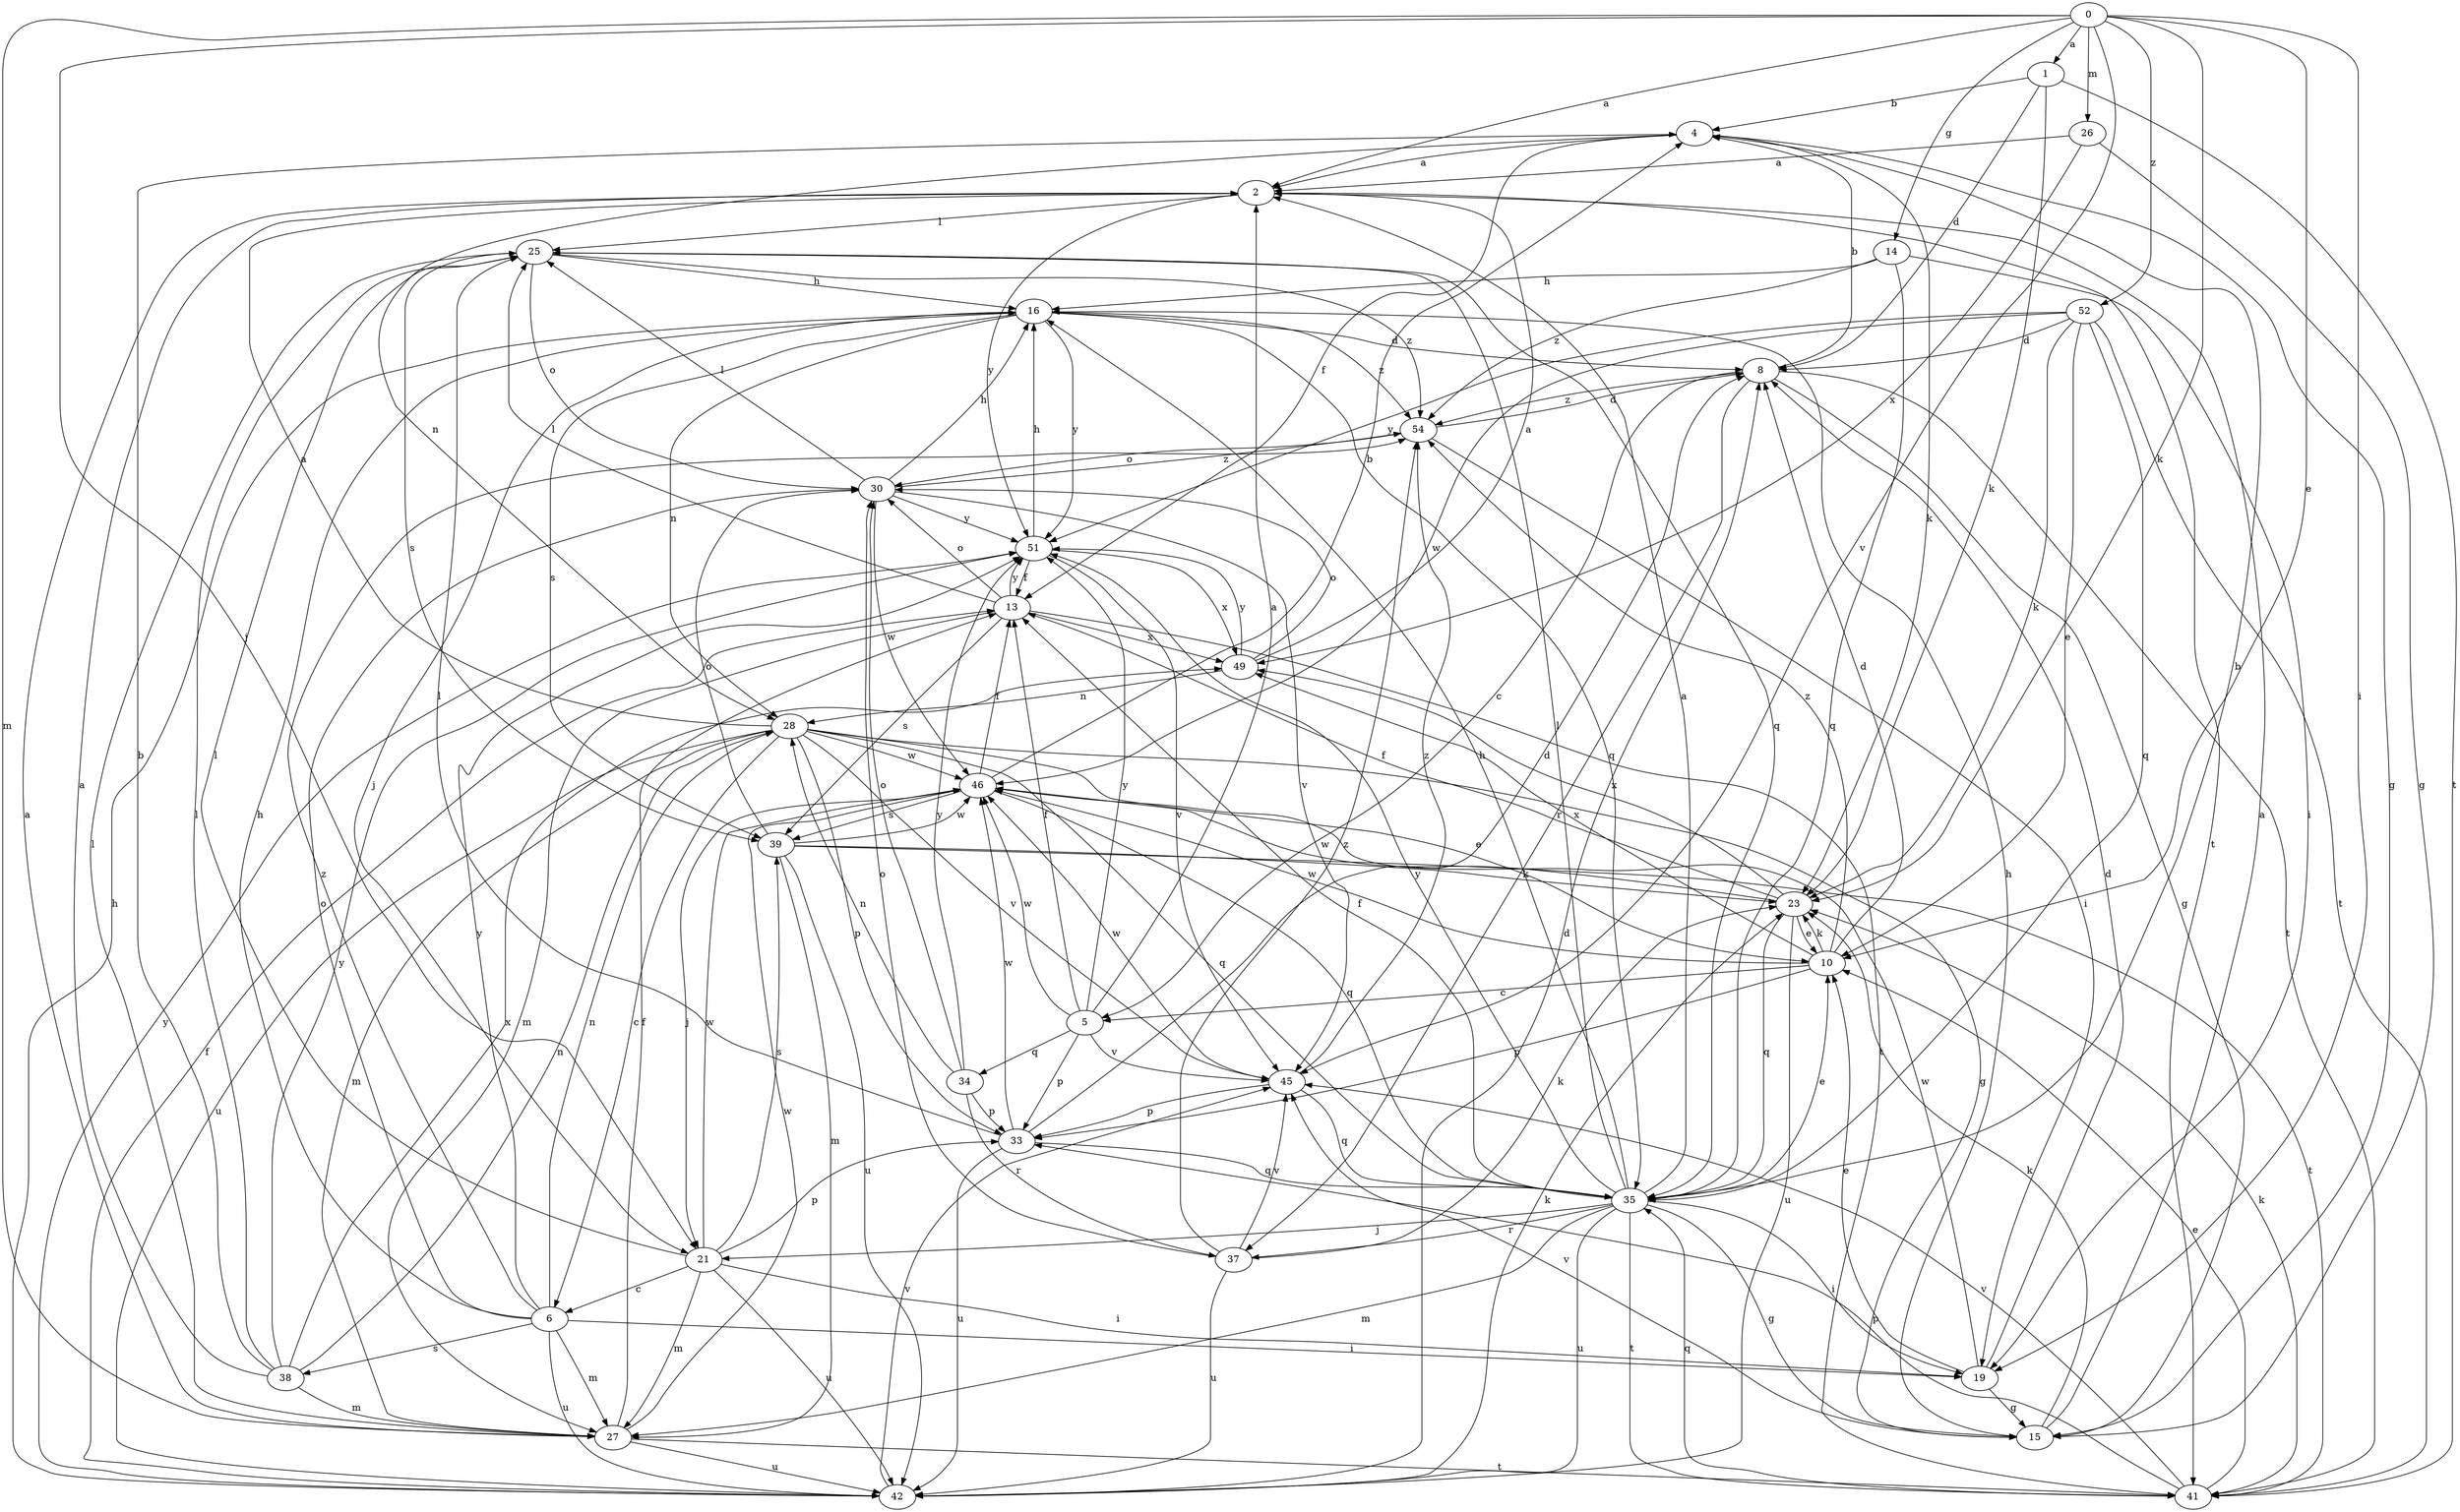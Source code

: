strict digraph  {
0;
1;
2;
4;
5;
6;
8;
10;
13;
14;
15;
16;
19;
21;
23;
25;
26;
27;
28;
30;
33;
34;
35;
37;
38;
39;
41;
42;
45;
46;
49;
51;
52;
54;
0 -> 1  [label=a];
0 -> 2  [label=a];
0 -> 10  [label=e];
0 -> 14  [label=g];
0 -> 19  [label=i];
0 -> 21  [label=j];
0 -> 23  [label=k];
0 -> 26  [label=m];
0 -> 27  [label=m];
0 -> 45  [label=v];
0 -> 52  [label=z];
1 -> 4  [label=b];
1 -> 8  [label=d];
1 -> 23  [label=k];
1 -> 41  [label=t];
2 -> 25  [label=l];
2 -> 41  [label=t];
2 -> 51  [label=y];
4 -> 2  [label=a];
4 -> 13  [label=f];
4 -> 15  [label=g];
4 -> 23  [label=k];
4 -> 28  [label=n];
5 -> 2  [label=a];
5 -> 13  [label=f];
5 -> 33  [label=p];
5 -> 34  [label=q];
5 -> 45  [label=v];
5 -> 46  [label=w];
5 -> 51  [label=y];
6 -> 16  [label=h];
6 -> 19  [label=i];
6 -> 27  [label=m];
6 -> 28  [label=n];
6 -> 30  [label=o];
6 -> 38  [label=s];
6 -> 42  [label=u];
6 -> 51  [label=y];
6 -> 54  [label=z];
8 -> 4  [label=b];
8 -> 5  [label=c];
8 -> 15  [label=g];
8 -> 37  [label=r];
8 -> 41  [label=t];
8 -> 54  [label=z];
10 -> 5  [label=c];
10 -> 8  [label=d];
10 -> 23  [label=k];
10 -> 33  [label=p];
10 -> 46  [label=w];
10 -> 49  [label=x];
10 -> 54  [label=z];
13 -> 25  [label=l];
13 -> 27  [label=m];
13 -> 30  [label=o];
13 -> 39  [label=s];
13 -> 41  [label=t];
13 -> 49  [label=x];
13 -> 51  [label=y];
14 -> 16  [label=h];
14 -> 19  [label=i];
14 -> 35  [label=q];
14 -> 54  [label=z];
15 -> 2  [label=a];
15 -> 16  [label=h];
15 -> 23  [label=k];
15 -> 45  [label=v];
16 -> 8  [label=d];
16 -> 21  [label=j];
16 -> 28  [label=n];
16 -> 35  [label=q];
16 -> 39  [label=s];
16 -> 51  [label=y];
16 -> 54  [label=z];
19 -> 8  [label=d];
19 -> 10  [label=e];
19 -> 15  [label=g];
19 -> 46  [label=w];
21 -> 6  [label=c];
21 -> 19  [label=i];
21 -> 25  [label=l];
21 -> 27  [label=m];
21 -> 33  [label=p];
21 -> 39  [label=s];
21 -> 42  [label=u];
21 -> 46  [label=w];
23 -> 10  [label=e];
23 -> 13  [label=f];
23 -> 35  [label=q];
23 -> 42  [label=u];
23 -> 46  [label=w];
23 -> 49  [label=x];
25 -> 16  [label=h];
25 -> 30  [label=o];
25 -> 35  [label=q];
25 -> 39  [label=s];
25 -> 54  [label=z];
26 -> 2  [label=a];
26 -> 15  [label=g];
26 -> 49  [label=x];
27 -> 2  [label=a];
27 -> 13  [label=f];
27 -> 25  [label=l];
27 -> 41  [label=t];
27 -> 42  [label=u];
27 -> 46  [label=w];
28 -> 2  [label=a];
28 -> 6  [label=c];
28 -> 10  [label=e];
28 -> 15  [label=g];
28 -> 27  [label=m];
28 -> 33  [label=p];
28 -> 35  [label=q];
28 -> 42  [label=u];
28 -> 45  [label=v];
28 -> 46  [label=w];
30 -> 16  [label=h];
30 -> 25  [label=l];
30 -> 45  [label=v];
30 -> 46  [label=w];
30 -> 51  [label=y];
30 -> 54  [label=z];
33 -> 8  [label=d];
33 -> 25  [label=l];
33 -> 35  [label=q];
33 -> 42  [label=u];
33 -> 46  [label=w];
34 -> 28  [label=n];
34 -> 30  [label=o];
34 -> 33  [label=p];
34 -> 37  [label=r];
34 -> 51  [label=y];
35 -> 2  [label=a];
35 -> 4  [label=b];
35 -> 10  [label=e];
35 -> 13  [label=f];
35 -> 15  [label=g];
35 -> 16  [label=h];
35 -> 19  [label=i];
35 -> 21  [label=j];
35 -> 25  [label=l];
35 -> 27  [label=m];
35 -> 37  [label=r];
35 -> 41  [label=t];
35 -> 42  [label=u];
35 -> 51  [label=y];
37 -> 23  [label=k];
37 -> 30  [label=o];
37 -> 42  [label=u];
37 -> 45  [label=v];
37 -> 54  [label=z];
38 -> 2  [label=a];
38 -> 4  [label=b];
38 -> 25  [label=l];
38 -> 27  [label=m];
38 -> 28  [label=n];
38 -> 49  [label=x];
38 -> 51  [label=y];
39 -> 23  [label=k];
39 -> 27  [label=m];
39 -> 30  [label=o];
39 -> 41  [label=t];
39 -> 42  [label=u];
39 -> 46  [label=w];
41 -> 10  [label=e];
41 -> 23  [label=k];
41 -> 33  [label=p];
41 -> 35  [label=q];
41 -> 45  [label=v];
42 -> 8  [label=d];
42 -> 13  [label=f];
42 -> 16  [label=h];
42 -> 23  [label=k];
42 -> 45  [label=v];
42 -> 51  [label=y];
45 -> 33  [label=p];
45 -> 35  [label=q];
45 -> 46  [label=w];
45 -> 54  [label=z];
46 -> 4  [label=b];
46 -> 13  [label=f];
46 -> 21  [label=j];
46 -> 35  [label=q];
46 -> 39  [label=s];
49 -> 2  [label=a];
49 -> 28  [label=n];
49 -> 30  [label=o];
49 -> 51  [label=y];
51 -> 13  [label=f];
51 -> 16  [label=h];
51 -> 45  [label=v];
51 -> 49  [label=x];
52 -> 8  [label=d];
52 -> 10  [label=e];
52 -> 23  [label=k];
52 -> 35  [label=q];
52 -> 41  [label=t];
52 -> 46  [label=w];
52 -> 51  [label=y];
54 -> 8  [label=d];
54 -> 19  [label=i];
54 -> 30  [label=o];
}
